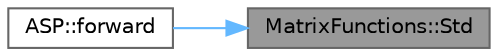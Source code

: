 digraph "MatrixFunctions::Std"
{
 // LATEX_PDF_SIZE
  bgcolor="transparent";
  edge [fontname=Helvetica,fontsize=10,labelfontname=Helvetica,labelfontsize=10];
  node [fontname=Helvetica,fontsize=10,shape=box,height=0.2,width=0.4];
  rankdir="RL";
  Node1 [id="Node000001",label="MatrixFunctions::Std",height=0.2,width=0.4,color="gray40", fillcolor="grey60", style="filled", fontcolor="black",tooltip="Computes the population std of input by channel."];
  Node1 -> Node2 [id="edge1_Node000001_Node000002",dir="back",color="steelblue1",style="solid",tooltip=" "];
  Node2 [id="Node000002",label="ASP::forward",height=0.2,width=0.4,color="grey40", fillcolor="white", style="filled",URL="$class_a_s_p.html#a800fb7c84f0d56060449e0b6c6a911ad",tooltip="Conputes the forward feed."];
}
